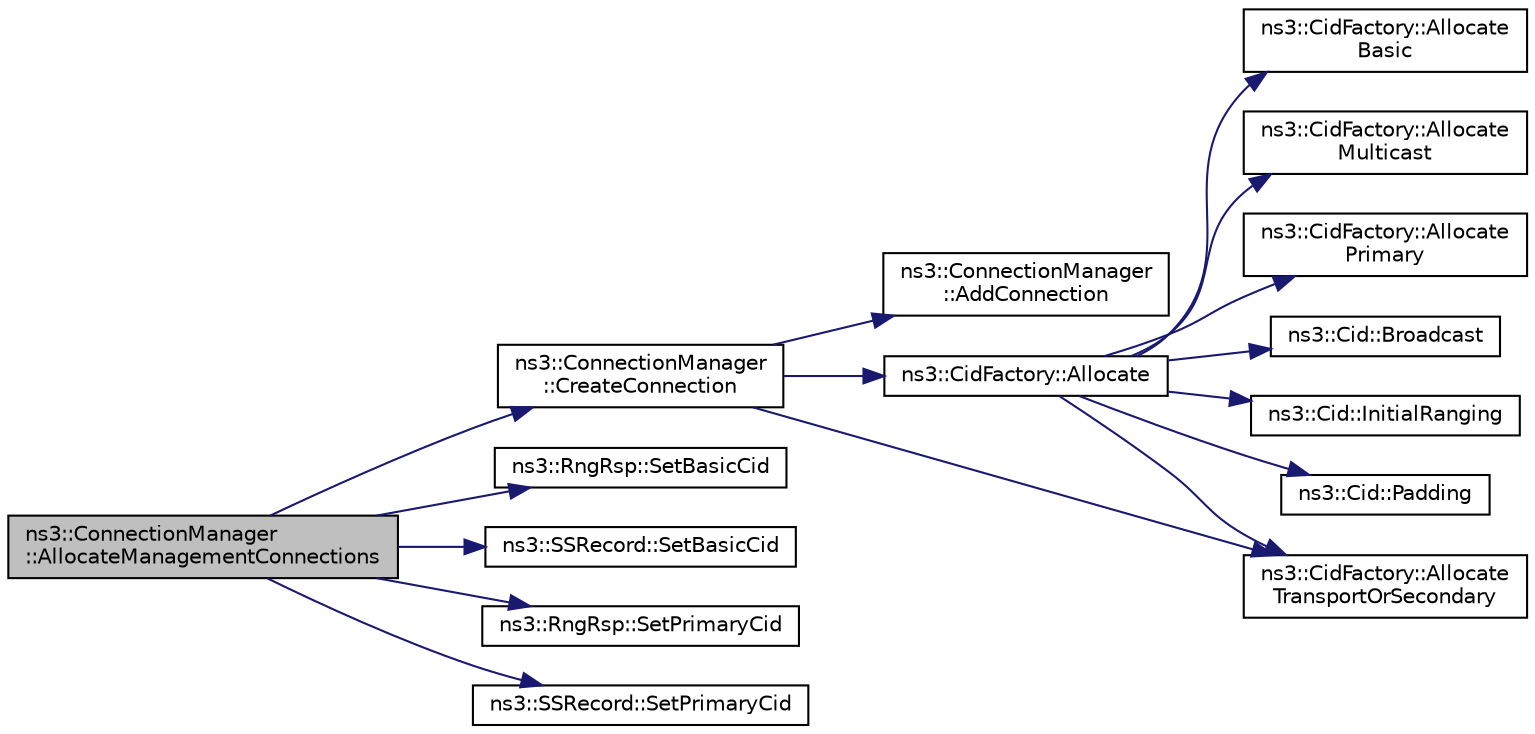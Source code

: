 digraph "ns3::ConnectionManager::AllocateManagementConnections"
{
 // LATEX_PDF_SIZE
  edge [fontname="Helvetica",fontsize="10",labelfontname="Helvetica",labelfontsize="10"];
  node [fontname="Helvetica",fontsize="10",shape=record];
  rankdir="LR";
  Node1 [label="ns3::ConnectionManager\l::AllocateManagementConnections",height=0.2,width=0.4,color="black", fillcolor="grey75", style="filled", fontcolor="black",tooltip="allocates the management connection for an ss record."];
  Node1 -> Node2 [color="midnightblue",fontsize="10",style="solid",fontname="Helvetica"];
  Node2 [label="ns3::ConnectionManager\l::CreateConnection",height=0.2,width=0.4,color="black", fillcolor="white", style="filled",URL="$classns3_1_1_connection_manager.html#aaec72a700ee59aa15f5495b9dcb2abc1",tooltip="create a connection of type type"];
  Node2 -> Node3 [color="midnightblue",fontsize="10",style="solid",fontname="Helvetica"];
  Node3 [label="ns3::ConnectionManager\l::AddConnection",height=0.2,width=0.4,color="black", fillcolor="white", style="filled",URL="$classns3_1_1_connection_manager.html#ad629aae5afc5f487fad910bf3f396dde",tooltip="add a connection to the list of managed connections"];
  Node2 -> Node4 [color="midnightblue",fontsize="10",style="solid",fontname="Helvetica"];
  Node4 [label="ns3::CidFactory::Allocate",height=0.2,width=0.4,color="black", fillcolor="white", style="filled",URL="$classns3_1_1_cid_factory.html#a59d1440e0e9018066f91dce413db209c",tooltip="This function returns the next CID for the specified type."];
  Node4 -> Node5 [color="midnightblue",fontsize="10",style="solid",fontname="Helvetica"];
  Node5 [label="ns3::CidFactory::Allocate\lBasic",height=0.2,width=0.4,color="black", fillcolor="white", style="filled",URL="$classns3_1_1_cid_factory.html#aac9c1964a20ab7218f0be613a3bea9a0",tooltip="This function returns the next basic CID."];
  Node4 -> Node6 [color="midnightblue",fontsize="10",style="solid",fontname="Helvetica"];
  Node6 [label="ns3::CidFactory::Allocate\lMulticast",height=0.2,width=0.4,color="black", fillcolor="white", style="filled",URL="$classns3_1_1_cid_factory.html#aafc0b7e9d509b683c2fecfed8e799cdd",tooltip="This function returns the next Multicast CID."];
  Node4 -> Node7 [color="midnightblue",fontsize="10",style="solid",fontname="Helvetica"];
  Node7 [label="ns3::CidFactory::Allocate\lPrimary",height=0.2,width=0.4,color="black", fillcolor="white", style="filled",URL="$classns3_1_1_cid_factory.html#a97a554509278a2aea02cc57ad42e633d",tooltip="This function returns the next primary basic CID."];
  Node4 -> Node8 [color="midnightblue",fontsize="10",style="solid",fontname="Helvetica"];
  Node8 [label="ns3::CidFactory::Allocate\lTransportOrSecondary",height=0.2,width=0.4,color="black", fillcolor="white", style="filled",URL="$classns3_1_1_cid_factory.html#a8d78cf5c65467740cde02b94f70c4bab",tooltip="This function returns the next Transport (or Secondary) CID."];
  Node4 -> Node9 [color="midnightblue",fontsize="10",style="solid",fontname="Helvetica"];
  Node9 [label="ns3::Cid::Broadcast",height=0.2,width=0.4,color="black", fillcolor="white", style="filled",URL="$classns3_1_1_cid.html#ad0eba402a114ef864b4109a3b58c0aec",tooltip=" "];
  Node4 -> Node10 [color="midnightblue",fontsize="10",style="solid",fontname="Helvetica"];
  Node10 [label="ns3::Cid::InitialRanging",height=0.2,width=0.4,color="black", fillcolor="white", style="filled",URL="$classns3_1_1_cid.html#a5c204ab0df783c7594c764bae1611436",tooltip=" "];
  Node4 -> Node11 [color="midnightblue",fontsize="10",style="solid",fontname="Helvetica"];
  Node11 [label="ns3::Cid::Padding",height=0.2,width=0.4,color="black", fillcolor="white", style="filled",URL="$classns3_1_1_cid.html#ad04fb2b950d3de75e55111082a72419b",tooltip=" "];
  Node2 -> Node8 [color="midnightblue",fontsize="10",style="solid",fontname="Helvetica"];
  Node1 -> Node12 [color="midnightblue",fontsize="10",style="solid",fontname="Helvetica"];
  Node12 [label="ns3::RngRsp::SetBasicCid",height=0.2,width=0.4,color="black", fillcolor="white", style="filled",URL="$classns3_1_1_rng_rsp.html#a4a5b935ea4c1962ea4c4fa0ba7860e65",tooltip="set basic CID."];
  Node1 -> Node13 [color="midnightblue",fontsize="10",style="solid",fontname="Helvetica"];
  Node13 [label="ns3::SSRecord::SetBasicCid",height=0.2,width=0.4,color="black", fillcolor="white", style="filled",URL="$classns3_1_1_s_s_record.html#a69f5d904bbecda706c1a1edc585dd195",tooltip="Set basic CID."];
  Node1 -> Node14 [color="midnightblue",fontsize="10",style="solid",fontname="Helvetica"];
  Node14 [label="ns3::RngRsp::SetPrimaryCid",height=0.2,width=0.4,color="black", fillcolor="white", style="filled",URL="$classns3_1_1_rng_rsp.html#a73d5fef141daab33f39ebe4fa72b1f77",tooltip="set primary CID."];
  Node1 -> Node15 [color="midnightblue",fontsize="10",style="solid",fontname="Helvetica"];
  Node15 [label="ns3::SSRecord::SetPrimaryCid",height=0.2,width=0.4,color="black", fillcolor="white", style="filled",URL="$classns3_1_1_s_s_record.html#a67d8f0bfffe0d34bf3a254dcc129485f",tooltip="Set primary CID."];
}
